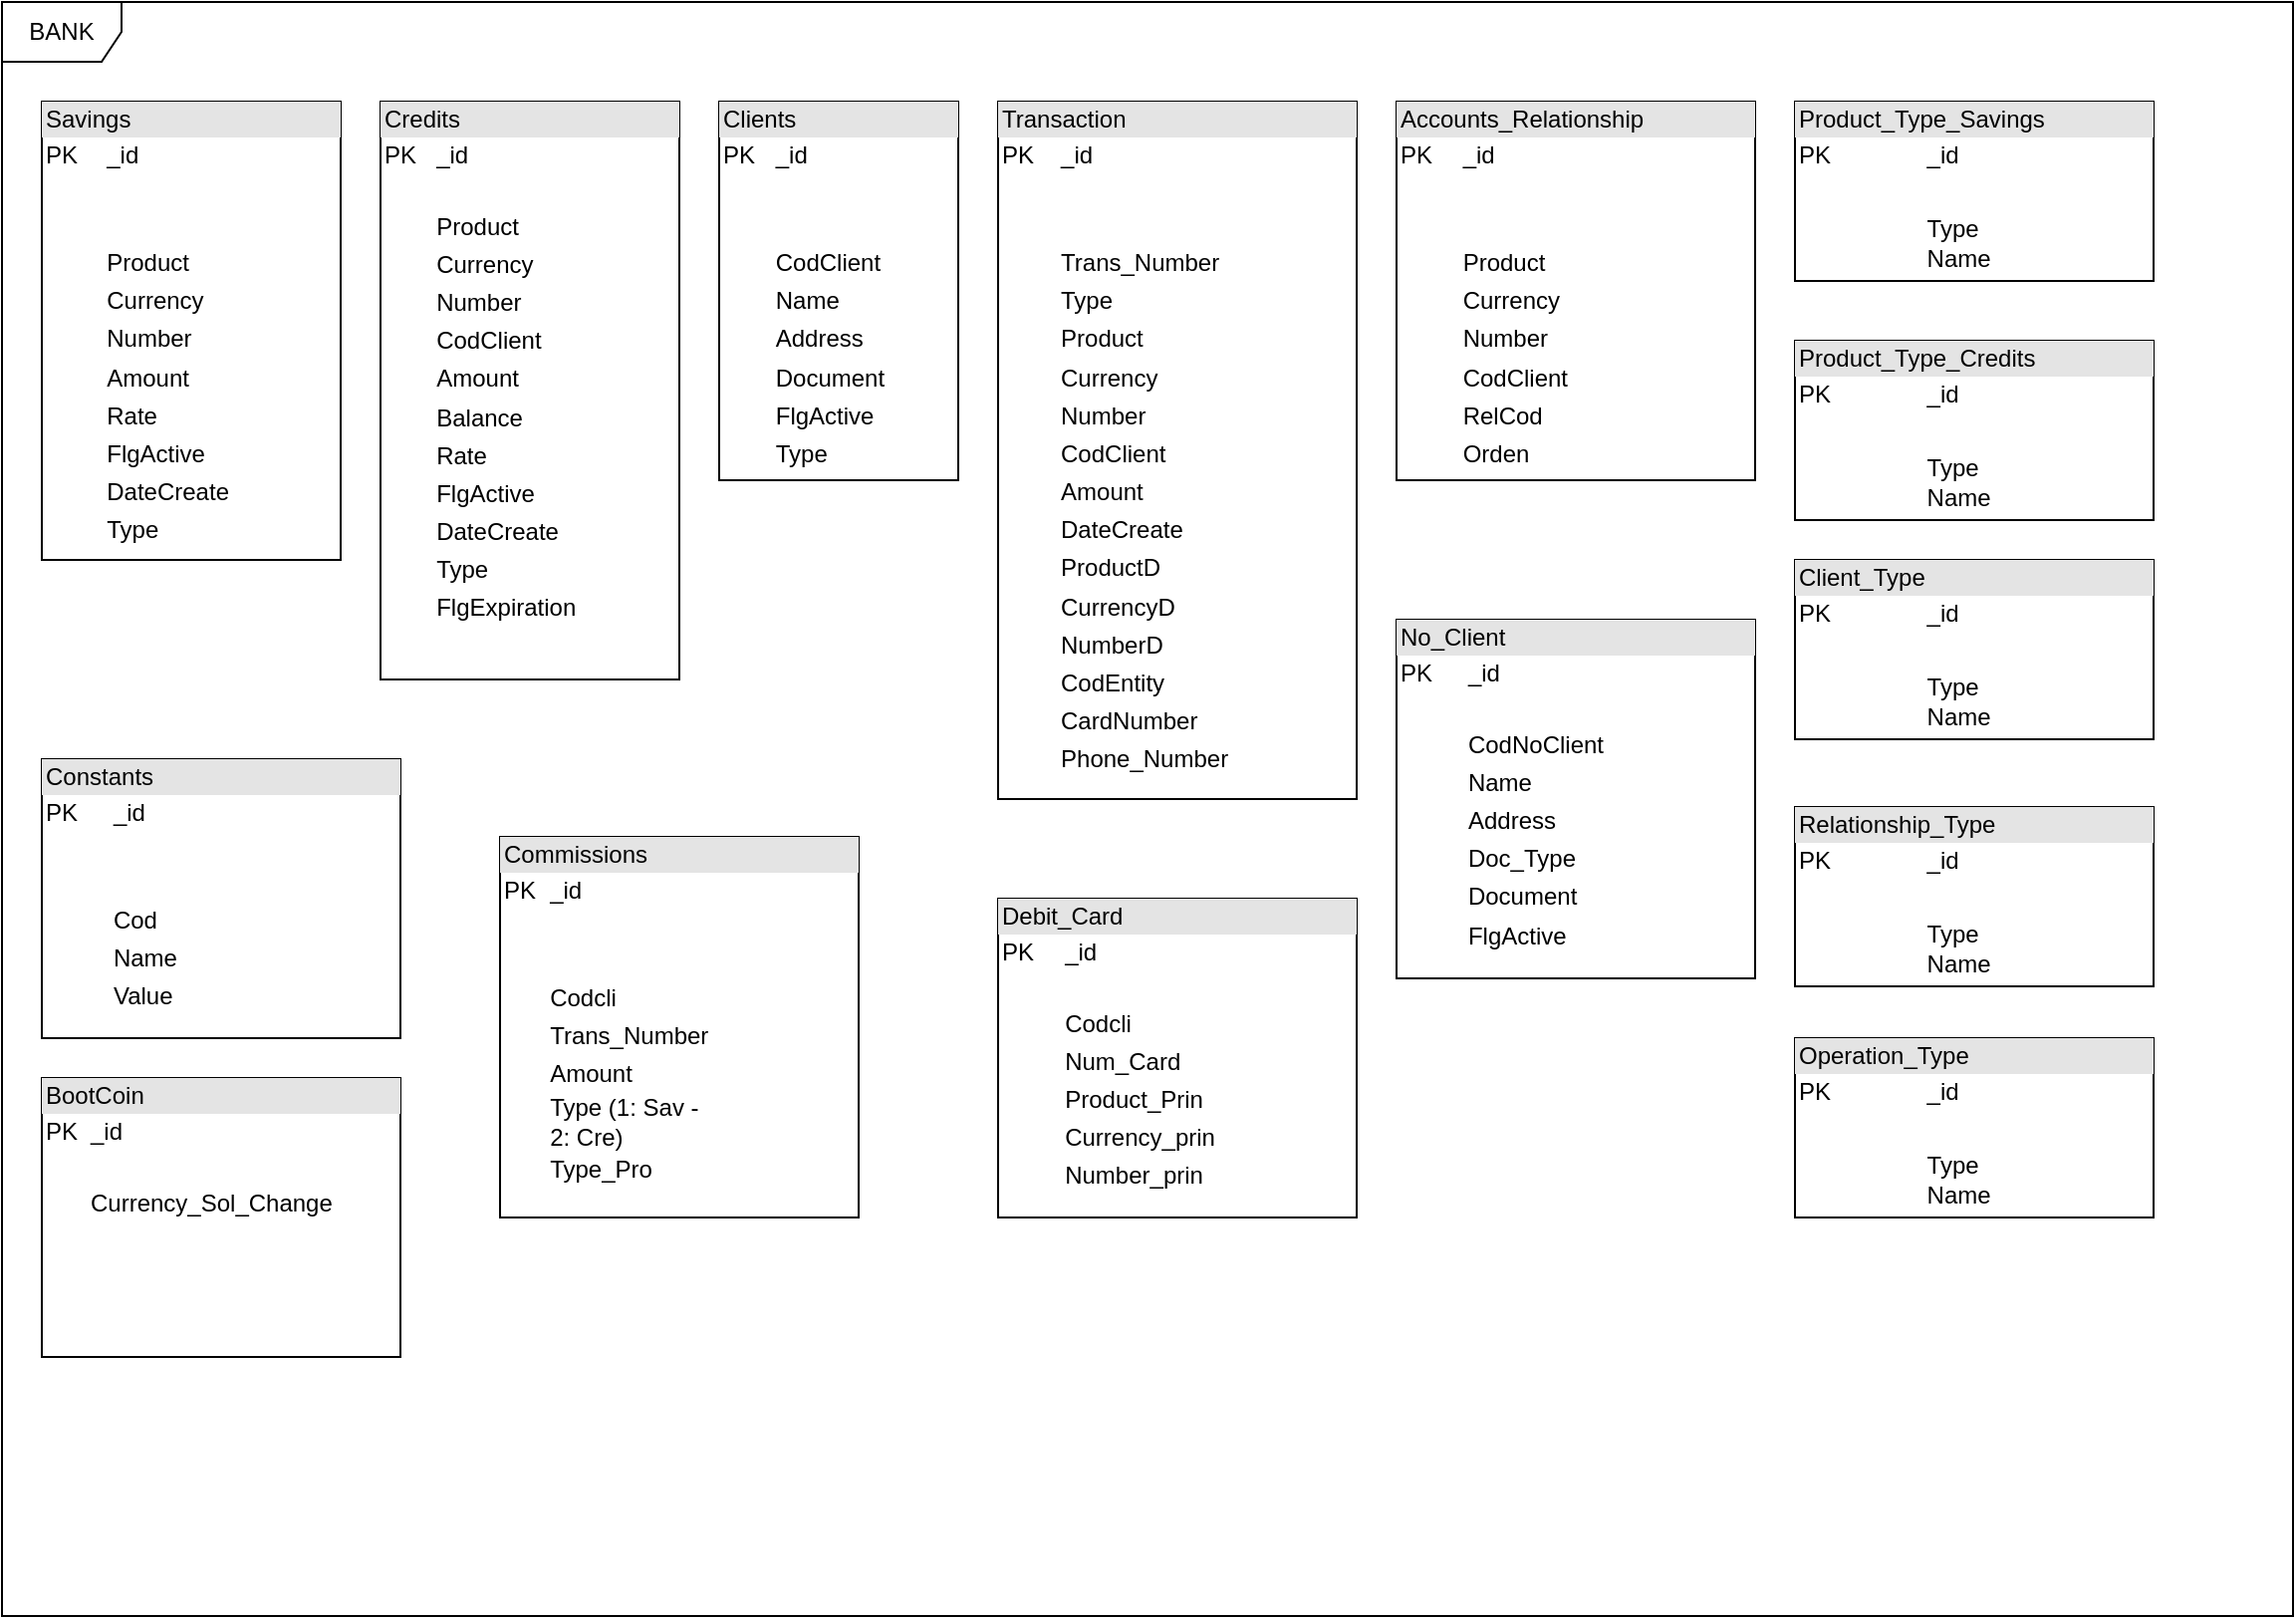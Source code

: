 <mxfile version="20.2.0" type="device"><diagram id="MXFA_0qv1_VHIxPZkJlj" name="Page-1"><mxGraphModel dx="1278" dy="547" grid="1" gridSize="10" guides="1" tooltips="1" connect="1" arrows="1" fold="1" page="1" pageScale="1" pageWidth="1169" pageHeight="827" math="0" shadow="0"><root><mxCell id="0"/><mxCell id="1" parent="0"/><mxCell id="qdt_eq3C3awp7b43roMQ-5" value="BANK" style="shape=umlFrame;whiteSpace=wrap;html=1;" parent="1" vertex="1"><mxGeometry x="10" y="10" width="1150" height="810" as="geometry"/></mxCell><mxCell id="IiqtCSgF3_0TxeY9Gysn-3" value="&lt;div style=&quot;box-sizing:border-box;width:100%;background:#e4e4e4;padding:2px;&quot;&gt;Credits&lt;/div&gt;&lt;table style=&quot;width:100%;font-size:1em;&quot; cellpadding=&quot;2&quot; cellspacing=&quot;0&quot;&gt;&lt;tbody&gt;&lt;tr&gt;&lt;td&gt;PK&lt;/td&gt;&lt;td&gt;_id&lt;/td&gt;&lt;/tr&gt;&lt;tr&gt;&lt;td&gt;&lt;br&gt;&lt;/td&gt;&lt;td&gt;&lt;br&gt;&lt;table width=&quot;91&quot; cellspacing=&quot;0&quot; cellpadding=&quot;0&quot; border=&quot;0&quot;&gt; &lt;colgroup&gt;&lt;col style=&quot;mso-width-source:userset;mso-width-alt:3242;width:68pt&quot; width=&quot;91&quot;&gt;&lt;/colgroup&gt; &lt;tbody&gt;&lt;tr style=&quot;height:14.4pt&quot; height=&quot;19&quot;&gt;  &lt;td style=&quot;height:14.4pt;width:68pt&quot; width=&quot;91&quot; class=&quot;xl65&quot; height=&quot;19&quot;&gt;Product&lt;/td&gt; &lt;/tr&gt; &lt;tr style=&quot;height:14.4pt&quot; height=&quot;19&quot;&gt;  &lt;td style=&quot;height:14.4pt;border-top:none&quot; class=&quot;xl65&quot; height=&quot;19&quot;&gt;Currency&lt;/td&gt; &lt;/tr&gt; &lt;tr style=&quot;height:14.4pt&quot; height=&quot;19&quot;&gt;  &lt;td style=&quot;height:14.4pt;border-top:none&quot; class=&quot;xl65&quot; height=&quot;19&quot;&gt;Number&lt;/td&gt; &lt;/tr&gt; &lt;tr style=&quot;height:14.4pt&quot; height=&quot;19&quot;&gt;  &lt;td style=&quot;height:14.4pt;border-top:none&quot; class=&quot;xl65&quot; height=&quot;19&quot;&gt;CodClient&lt;/td&gt; &lt;/tr&gt; &lt;tr style=&quot;height:14.4pt&quot; height=&quot;19&quot;&gt;  &lt;td style=&quot;height:14.4pt;border-top:none&quot; class=&quot;xl65&quot; height=&quot;19&quot;&gt;Amount&lt;/td&gt; &lt;/tr&gt; &lt;tr style=&quot;height:14.4pt&quot; height=&quot;19&quot;&gt;  &lt;td style=&quot;height:14.4pt;border-top:none&quot; class=&quot;xl65&quot; height=&quot;19&quot;&gt;Balance&lt;/td&gt; &lt;/tr&gt; &lt;tr style=&quot;height:14.4pt&quot; height=&quot;19&quot;&gt;  &lt;td style=&quot;height:14.4pt;border-top:none&quot; class=&quot;xl65&quot; height=&quot;19&quot;&gt;Rate&lt;/td&gt; &lt;/tr&gt; &lt;tr style=&quot;height:14.4pt&quot; height=&quot;19&quot;&gt;  &lt;td style=&quot;height:14.4pt;border-top:none&quot; class=&quot;xl65&quot; height=&quot;19&quot;&gt;FlgActive&lt;/td&gt; &lt;/tr&gt; &lt;tr style=&quot;height:14.4pt&quot; height=&quot;19&quot;&gt;  &lt;td style=&quot;height:14.4pt;border-top:none&quot; class=&quot;xl65&quot; height=&quot;19&quot;&gt;DateCreate&lt;/td&gt; &lt;/tr&gt; &lt;tr style=&quot;height:14.4pt&quot; height=&quot;19&quot;&gt;  &lt;td style=&quot;height:14.4pt;border-top:none&quot; class=&quot;xl65&quot; height=&quot;19&quot;&gt;Type&lt;/td&gt; &lt;/tr&gt; &lt;tr style=&quot;height:14.4pt&quot; height=&quot;19&quot;&gt;  &lt;td style=&quot;height:14.4pt;border-top:none&quot; class=&quot;xl66&quot; height=&quot;19&quot;&gt;FlgExpiration&lt;/td&gt; &lt;/tr&gt;&lt;/tbody&gt;&lt;/table&gt;&lt;/td&gt;&lt;/tr&gt;&lt;/tbody&gt;&lt;/table&gt;" style="verticalAlign=top;align=left;overflow=fill;html=1;" vertex="1" parent="1"><mxGeometry x="200" y="60" width="150" height="290" as="geometry"/></mxCell><mxCell id="IiqtCSgF3_0TxeY9Gysn-4" value="&lt;div style=&quot;box-sizing:border-box;width:100%;background:#e4e4e4;padding:2px;&quot;&gt;Savings&lt;/div&gt;&lt;table style=&quot;width:100%;font-size:1em;&quot; cellpadding=&quot;2&quot; cellspacing=&quot;0&quot;&gt;&lt;tbody&gt;&lt;tr&gt;&lt;td&gt;PK&lt;/td&gt;&lt;td&gt;_id&lt;/td&gt;&lt;/tr&gt;&lt;tr&gt;&lt;td&gt;&lt;br&gt;&lt;/td&gt;&lt;td&gt;&lt;br&gt;&lt;/td&gt;&lt;/tr&gt;&lt;tr&gt;&lt;td&gt;&lt;/td&gt;&lt;td&gt;&lt;br&gt;&lt;table width=&quot;74&quot; cellspacing=&quot;0&quot; cellpadding=&quot;0&quot; border=&quot;0&quot;&gt; &lt;colgroup&gt;&lt;col style=&quot;mso-width-source:userset;mso-width-alt:2645;width:56pt&quot; width=&quot;74&quot;&gt;&lt;/colgroup&gt; &lt;tbody&gt;&lt;tr style=&quot;height:14.4pt&quot; height=&quot;19&quot;&gt;  &lt;td style=&quot;height:14.4pt;width:56pt&quot; width=&quot;74&quot; class=&quot;xl65&quot; height=&quot;19&quot;&gt;Product&lt;/td&gt; &lt;/tr&gt; &lt;tr style=&quot;height:14.4pt&quot; height=&quot;19&quot;&gt;  &lt;td style=&quot;height:14.4pt;border-top:none&quot; class=&quot;xl65&quot; height=&quot;19&quot;&gt;Currency&lt;/td&gt; &lt;/tr&gt; &lt;tr style=&quot;height:14.4pt&quot; height=&quot;19&quot;&gt;  &lt;td style=&quot;height:14.4pt;border-top:none&quot; class=&quot;xl65&quot; height=&quot;19&quot;&gt;Number&lt;/td&gt; &lt;/tr&gt; &lt;tr style=&quot;height:14.4pt&quot; height=&quot;19&quot;&gt;  &lt;td style=&quot;height:14.4pt;border-top:none&quot; class=&quot;xl65&quot; height=&quot;19&quot;&gt;Amount&lt;/td&gt; &lt;/tr&gt; &lt;tr style=&quot;height:14.4pt&quot; height=&quot;19&quot;&gt;  &lt;td style=&quot;height:14.4pt;border-top:none&quot; class=&quot;xl65&quot; height=&quot;19&quot;&gt;Rate&lt;/td&gt; &lt;/tr&gt; &lt;tr style=&quot;height:14.4pt&quot; height=&quot;19&quot;&gt;  &lt;td style=&quot;height:14.4pt;border-top:none&quot; class=&quot;xl65&quot; height=&quot;19&quot;&gt;FlgActive&lt;/td&gt; &lt;/tr&gt; &lt;tr style=&quot;height:14.4pt&quot; height=&quot;19&quot;&gt;  &lt;td style=&quot;height:14.4pt;border-top:none&quot; class=&quot;xl65&quot; height=&quot;19&quot;&gt;DateCreate&lt;/td&gt; &lt;/tr&gt; &lt;tr style=&quot;height:14.4pt&quot; height=&quot;19&quot;&gt;  &lt;td style=&quot;height:14.4pt;border-top:none&quot; class=&quot;xl65&quot; height=&quot;19&quot;&gt;Type&lt;/td&gt; &lt;/tr&gt;&lt;/tbody&gt;&lt;/table&gt;&lt;/td&gt;&lt;/tr&gt;&lt;/tbody&gt;&lt;/table&gt;" style="verticalAlign=top;align=left;overflow=fill;html=1;" vertex="1" parent="1"><mxGeometry x="30" y="60" width="150" height="230" as="geometry"/></mxCell><mxCell id="IiqtCSgF3_0TxeY9Gysn-5" value="&lt;div style=&quot;box-sizing:border-box;width:100%;background:#e4e4e4;padding:2px;&quot;&gt;Clients&lt;br&gt;&lt;/div&gt;&lt;table style=&quot;width:100%;font-size:1em;&quot; cellpadding=&quot;2&quot; cellspacing=&quot;0&quot;&gt;&lt;tbody&gt;&lt;tr&gt;&lt;td&gt;PK&lt;/td&gt;&lt;td&gt;_id&lt;/td&gt;&lt;/tr&gt;&lt;tr&gt;&lt;td&gt;&lt;br&gt;&lt;/td&gt;&lt;td&gt;&lt;/td&gt;&lt;/tr&gt;&lt;tr&gt;&lt;td&gt;&lt;/td&gt;&lt;td&gt;&lt;br&gt;&lt;table width=&quot;67&quot; cellspacing=&quot;0&quot; cellpadding=&quot;0&quot; border=&quot;0&quot;&gt; &lt;colgroup&gt;&lt;col style=&quot;mso-width-source:userset;mso-width-alt:2389;width:50pt&quot; width=&quot;67&quot;&gt;&lt;/colgroup&gt; &lt;tbody&gt;&lt;tr style=&quot;height:14.4pt&quot; height=&quot;19&quot;&gt;  &lt;td style=&quot;height:14.4pt;width:50pt&quot; width=&quot;67&quot; class=&quot;xl65&quot; height=&quot;19&quot;&gt;CodClient&lt;/td&gt; &lt;/tr&gt; &lt;tr style=&quot;height:14.4pt&quot; height=&quot;19&quot;&gt;  &lt;td style=&quot;height:14.4pt;border-top:none&quot; class=&quot;xl65&quot; height=&quot;19&quot;&gt;Name&lt;/td&gt; &lt;/tr&gt; &lt;tr style=&quot;height:14.4pt&quot; height=&quot;19&quot;&gt;  &lt;td style=&quot;height:14.4pt;border-top:none&quot; class=&quot;xl65&quot; height=&quot;19&quot;&gt;Address&lt;/td&gt; &lt;/tr&gt; &lt;tr style=&quot;height:14.4pt&quot; height=&quot;19&quot;&gt;  &lt;td style=&quot;height:14.4pt;border-top:none&quot; class=&quot;xl65&quot; height=&quot;19&quot;&gt;Document&lt;/td&gt; &lt;/tr&gt; &lt;tr style=&quot;height:14.4pt&quot; height=&quot;19&quot;&gt;  &lt;td style=&quot;height:14.4pt;border-top:none&quot; class=&quot;xl65&quot; height=&quot;19&quot;&gt;FlgActive&lt;/td&gt; &lt;/tr&gt; &lt;tr style=&quot;height:14.4pt&quot; height=&quot;19&quot;&gt;  &lt;td style=&quot;height:14.4pt;border-top:none&quot; class=&quot;xl65&quot; height=&quot;19&quot;&gt;Type&lt;/td&gt; &lt;/tr&gt;&lt;/tbody&gt;&lt;/table&gt;&lt;/td&gt;&lt;/tr&gt;&lt;/tbody&gt;&lt;/table&gt;" style="verticalAlign=top;align=left;overflow=fill;html=1;" vertex="1" parent="1"><mxGeometry x="370" y="60" width="120" height="190" as="geometry"/></mxCell><mxCell id="IiqtCSgF3_0TxeY9Gysn-7" value="&lt;div style=&quot;box-sizing:border-box;width:100%;background:#e4e4e4;padding:2px;&quot;&gt;Transaction&lt;/div&gt;&lt;table style=&quot;width:100%;font-size:1em;&quot; cellpadding=&quot;2&quot; cellspacing=&quot;0&quot;&gt;&lt;tbody&gt;&lt;tr&gt;&lt;td&gt;PK&lt;/td&gt;&lt;td&gt;_id&lt;/td&gt;&lt;/tr&gt;&lt;tr&gt;&lt;td&gt;&lt;br&gt;&lt;/td&gt;&lt;td&gt;&lt;br&gt;&lt;/td&gt;&lt;/tr&gt;&lt;tr&gt;&lt;td&gt;&lt;/td&gt;&lt;td&gt;&lt;br&gt;&lt;table width=&quot;98&quot; cellspacing=&quot;0&quot; cellpadding=&quot;0&quot; border=&quot;0&quot;&gt; &lt;colgroup&gt;&lt;col style=&quot;mso-width-source:userset;mso-width-alt:3470;width:73pt&quot; width=&quot;98&quot;&gt;&lt;/colgroup&gt; &lt;tbody&gt;&lt;tr style=&quot;height:14.4pt&quot; height=&quot;19&quot;&gt;  &lt;td style=&quot;height:14.4pt;width:73pt&quot; width=&quot;98&quot; class=&quot;xl65&quot; height=&quot;19&quot;&gt;Trans_Number&lt;/td&gt; &lt;/tr&gt; &lt;tr style=&quot;height:14.4pt&quot; height=&quot;19&quot;&gt;  &lt;td style=&quot;height:14.4pt;border-top:none&quot; class=&quot;xl65&quot; height=&quot;19&quot;&gt;Type&lt;/td&gt; &lt;/tr&gt; &lt;tr style=&quot;height:14.4pt&quot; height=&quot;19&quot;&gt;  &lt;td style=&quot;height:14.4pt;border-top:none&quot; class=&quot;xl65&quot; height=&quot;19&quot;&gt;Product&lt;/td&gt; &lt;/tr&gt; &lt;tr style=&quot;height:14.4pt&quot; height=&quot;19&quot;&gt;  &lt;td style=&quot;height:14.4pt;border-top:none&quot; class=&quot;xl65&quot; height=&quot;19&quot;&gt;Currency&lt;/td&gt; &lt;/tr&gt; &lt;tr style=&quot;height:14.4pt&quot; height=&quot;19&quot;&gt;  &lt;td style=&quot;height:14.4pt;border-top:none&quot; class=&quot;xl65&quot; height=&quot;19&quot;&gt;Number&lt;/td&gt; &lt;/tr&gt; &lt;tr style=&quot;height:14.4pt&quot; height=&quot;19&quot;&gt;  &lt;td style=&quot;height:14.4pt;border-top:none&quot; class=&quot;xl65&quot; height=&quot;19&quot;&gt;CodClient&lt;/td&gt; &lt;/tr&gt; &lt;tr style=&quot;height:14.4pt&quot; height=&quot;19&quot;&gt;  &lt;td style=&quot;height:14.4pt;border-top:none&quot; class=&quot;xl65&quot; height=&quot;19&quot;&gt;Amount&lt;/td&gt; &lt;/tr&gt; &lt;tr style=&quot;height:14.4pt&quot; height=&quot;19&quot;&gt;  &lt;td style=&quot;height:14.4pt;border-top:none&quot; class=&quot;xl65&quot; height=&quot;19&quot;&gt;DateCreate&lt;/td&gt; &lt;/tr&gt; &lt;tr style=&quot;height:14.4pt&quot; height=&quot;19&quot;&gt;  &lt;td style=&quot;height:14.4pt;border-top:none&quot; class=&quot;xl65&quot; height=&quot;19&quot;&gt;ProductD&lt;/td&gt; &lt;/tr&gt; &lt;tr style=&quot;height:14.4pt&quot; height=&quot;19&quot;&gt;  &lt;td style=&quot;height:14.4pt;border-top:none&quot; class=&quot;xl65&quot; height=&quot;19&quot;&gt;CurrencyD&lt;/td&gt; &lt;/tr&gt; &lt;tr style=&quot;height:14.4pt&quot; height=&quot;19&quot;&gt;  &lt;td style=&quot;height:14.4pt;border-top:none&quot; class=&quot;xl65&quot; height=&quot;19&quot;&gt;NumberD&lt;/td&gt; &lt;/tr&gt; &lt;tr style=&quot;height:14.4pt&quot; height=&quot;19&quot;&gt;  &lt;td style=&quot;height:14.4pt;border-top:none&quot; class=&quot;xl65&quot; height=&quot;19&quot;&gt;CodEntity&lt;/td&gt; &lt;/tr&gt; &lt;tr style=&quot;height:14.4pt&quot; height=&quot;19&quot;&gt;  &lt;td style=&quot;height:14.4pt;border-top:none&quot; class=&quot;xl66&quot; height=&quot;19&quot;&gt;CardNumber&lt;/td&gt; &lt;/tr&gt; &lt;tr style=&quot;height:14.4pt&quot; height=&quot;19&quot;&gt;  &lt;td style=&quot;height:14.4pt;border-top:none&quot; class=&quot;xl65&quot; height=&quot;19&quot;&gt;Phone_Number&lt;/td&gt; &lt;/tr&gt;&lt;/tbody&gt;&lt;/table&gt;&lt;/td&gt;&lt;/tr&gt;&lt;/tbody&gt;&lt;/table&gt;" style="verticalAlign=top;align=left;overflow=fill;html=1;" vertex="1" parent="1"><mxGeometry x="510" y="60" width="180" height="350" as="geometry"/></mxCell><mxCell id="IiqtCSgF3_0TxeY9Gysn-8" value="&lt;div style=&quot;box-sizing:border-box;width:100%;background:#e4e4e4;padding:2px;&quot;&gt;Accounts_Relationship&lt;/div&gt;&lt;table style=&quot;width:100%;font-size:1em;&quot; cellpadding=&quot;2&quot; cellspacing=&quot;0&quot;&gt;&lt;tbody&gt;&lt;tr&gt;&lt;td&gt;PK&lt;/td&gt;&lt;td&gt;_id&lt;/td&gt;&lt;/tr&gt;&lt;tr&gt;&lt;td&gt;&lt;br&gt;&lt;/td&gt;&lt;td&gt;&lt;br&gt;&lt;/td&gt;&lt;/tr&gt;&lt;tr&gt;&lt;td&gt;&lt;/td&gt;&lt;td&gt;&lt;br&gt;&lt;table width=&quot;91&quot; cellspacing=&quot;0&quot; cellpadding=&quot;0&quot; border=&quot;0&quot;&gt; &lt;colgroup&gt;&lt;col style=&quot;mso-width-source:userset;mso-width-alt:3242;width:68pt&quot; width=&quot;91&quot;&gt;&lt;/colgroup&gt; &lt;tbody&gt;&lt;tr style=&quot;height:14.4pt&quot; height=&quot;19&quot;&gt;  &lt;td style=&quot;height:14.4pt;width:68pt&quot; width=&quot;91&quot; class=&quot;xl65&quot; height=&quot;19&quot;&gt;Product&lt;/td&gt; &lt;/tr&gt; &lt;tr style=&quot;height:14.4pt&quot; height=&quot;19&quot;&gt;  &lt;td style=&quot;height:14.4pt;border-top:none&quot; class=&quot;xl65&quot; height=&quot;19&quot;&gt;Currency&lt;/td&gt; &lt;/tr&gt; &lt;tr style=&quot;height:14.4pt&quot; height=&quot;19&quot;&gt;  &lt;td style=&quot;height:14.4pt;border-top:none&quot; class=&quot;xl65&quot; height=&quot;19&quot;&gt;Number&lt;/td&gt; &lt;/tr&gt; &lt;tr style=&quot;height:14.4pt&quot; height=&quot;19&quot;&gt;  &lt;td style=&quot;height:14.4pt;border-top:none&quot; class=&quot;xl65&quot; height=&quot;19&quot;&gt;CodClient&lt;/td&gt; &lt;/tr&gt; &lt;tr style=&quot;height:14.4pt&quot; height=&quot;19&quot;&gt;  &lt;td style=&quot;height:14.4pt;border-top:none&quot; class=&quot;xl65&quot; height=&quot;19&quot;&gt;RelCod&lt;/td&gt; &lt;/tr&gt; &lt;tr style=&quot;height:14.4pt&quot; height=&quot;19&quot;&gt;  &lt;td style=&quot;height:14.4pt;border-top:none&quot; class=&quot;xl65&quot; height=&quot;19&quot;&gt;Orden&lt;/td&gt; &lt;/tr&gt;&lt;/tbody&gt;&lt;/table&gt;&lt;/td&gt;&lt;/tr&gt;&lt;/tbody&gt;&lt;/table&gt;" style="verticalAlign=top;align=left;overflow=fill;html=1;" vertex="1" parent="1"><mxGeometry x="710" y="60" width="180" height="190" as="geometry"/></mxCell><mxCell id="IiqtCSgF3_0TxeY9Gysn-9" value="&lt;div style=&quot;box-sizing:border-box;width:100%;background:#e4e4e4;padding:2px;&quot;&gt;Product_Type_Savings&lt;br&gt;&lt;/div&gt;&lt;table style=&quot;width:100%;font-size:1em;&quot; cellpadding=&quot;2&quot; cellspacing=&quot;0&quot;&gt;&lt;tbody&gt;&lt;tr&gt;&lt;td&gt;PK&lt;/td&gt;&lt;td&gt;_id&lt;/td&gt;&lt;/tr&gt;&lt;tr&gt;&lt;td&gt;&lt;br&gt;&lt;/td&gt;&lt;td&gt;&lt;br&gt;&lt;/td&gt;&lt;/tr&gt;&lt;tr&gt;&lt;td&gt;&lt;/td&gt;&lt;td&gt;Type&lt;br&gt;Name&lt;/td&gt;&lt;/tr&gt;&lt;/tbody&gt;&lt;/table&gt;" style="verticalAlign=top;align=left;overflow=fill;html=1;" vertex="1" parent="1"><mxGeometry x="910" y="60" width="180" height="90" as="geometry"/></mxCell><mxCell id="IiqtCSgF3_0TxeY9Gysn-10" value="&lt;div style=&quot;box-sizing:border-box;width:100%;background:#e4e4e4;padding:2px;&quot;&gt;Product_Type_Credits&lt;br&gt;&lt;/div&gt;&lt;table style=&quot;width:100%;font-size:1em;&quot; cellpadding=&quot;2&quot; cellspacing=&quot;0&quot;&gt;&lt;tbody&gt;&lt;tr&gt;&lt;td&gt;PK&lt;/td&gt;&lt;td&gt;_id&lt;/td&gt;&lt;/tr&gt;&lt;tr&gt;&lt;td&gt;&lt;br&gt;&lt;/td&gt;&lt;td&gt;&lt;br&gt;&lt;/td&gt;&lt;/tr&gt;&lt;tr&gt;&lt;td&gt;&lt;/td&gt;&lt;td&gt;Type&lt;br&gt;Name&lt;/td&gt;&lt;/tr&gt;&lt;/tbody&gt;&lt;/table&gt;" style="verticalAlign=top;align=left;overflow=fill;html=1;" vertex="1" parent="1"><mxGeometry x="910" y="180" width="180" height="90" as="geometry"/></mxCell><mxCell id="IiqtCSgF3_0TxeY9Gysn-11" value="&lt;div style=&quot;box-sizing:border-box;width:100%;background:#e4e4e4;padding:2px;&quot;&gt;Client_Type&lt;br&gt;&lt;/div&gt;&lt;table style=&quot;width:100%;font-size:1em;&quot; cellpadding=&quot;2&quot; cellspacing=&quot;0&quot;&gt;&lt;tbody&gt;&lt;tr&gt;&lt;td&gt;PK&lt;/td&gt;&lt;td&gt;_id&lt;/td&gt;&lt;/tr&gt;&lt;tr&gt;&lt;td&gt;&lt;br&gt;&lt;/td&gt;&lt;td&gt;&lt;br&gt;&lt;/td&gt;&lt;/tr&gt;&lt;tr&gt;&lt;td&gt;&lt;/td&gt;&lt;td&gt;Type&lt;br&gt;Name&lt;/td&gt;&lt;/tr&gt;&lt;/tbody&gt;&lt;/table&gt;" style="verticalAlign=top;align=left;overflow=fill;html=1;" vertex="1" parent="1"><mxGeometry x="910" y="290" width="180" height="90" as="geometry"/></mxCell><mxCell id="IiqtCSgF3_0TxeY9Gysn-12" value="&lt;div style=&quot;box-sizing:border-box;width:100%;background:#e4e4e4;padding:2px;&quot;&gt;Relationship_Type&lt;br&gt;&lt;/div&gt;&lt;table style=&quot;width:100%;font-size:1em;&quot; cellpadding=&quot;2&quot; cellspacing=&quot;0&quot;&gt;&lt;tbody&gt;&lt;tr&gt;&lt;td&gt;PK&lt;/td&gt;&lt;td&gt;_id&lt;/td&gt;&lt;/tr&gt;&lt;tr&gt;&lt;td&gt;&lt;br&gt;&lt;/td&gt;&lt;td&gt;&lt;br&gt;&lt;/td&gt;&lt;/tr&gt;&lt;tr&gt;&lt;td&gt;&lt;/td&gt;&lt;td&gt;Type&lt;br&gt;Name&lt;/td&gt;&lt;/tr&gt;&lt;/tbody&gt;&lt;/table&gt;" style="verticalAlign=top;align=left;overflow=fill;html=1;" vertex="1" parent="1"><mxGeometry x="910" y="414" width="180" height="90" as="geometry"/></mxCell><mxCell id="IiqtCSgF3_0TxeY9Gysn-13" value="&lt;div style=&quot;box-sizing:border-box;width:100%;background:#e4e4e4;padding:2px;&quot;&gt;Operation_Type&lt;br&gt;&lt;/div&gt;&lt;table style=&quot;width:100%;font-size:1em;&quot; cellpadding=&quot;2&quot; cellspacing=&quot;0&quot;&gt;&lt;tbody&gt;&lt;tr&gt;&lt;td&gt;PK&lt;/td&gt;&lt;td&gt;_id&lt;/td&gt;&lt;/tr&gt;&lt;tr&gt;&lt;td&gt;&lt;br&gt;&lt;/td&gt;&lt;td&gt;&lt;br&gt;&lt;/td&gt;&lt;/tr&gt;&lt;tr&gt;&lt;td&gt;&lt;/td&gt;&lt;td&gt;Type&lt;br&gt;Name&lt;/td&gt;&lt;/tr&gt;&lt;/tbody&gt;&lt;/table&gt;" style="verticalAlign=top;align=left;overflow=fill;html=1;" vertex="1" parent="1"><mxGeometry x="910" y="530" width="180" height="90" as="geometry"/></mxCell><mxCell id="IiqtCSgF3_0TxeY9Gysn-14" value="&lt;div style=&quot;box-sizing:border-box;width:100%;background:#e4e4e4;padding:2px;&quot;&gt;Constants&lt;br&gt;&lt;/div&gt;&lt;table style=&quot;width:100%;font-size:1em;&quot; cellpadding=&quot;2&quot; cellspacing=&quot;0&quot;&gt;&lt;tbody&gt;&lt;tr&gt;&lt;td&gt;PK&lt;/td&gt;&lt;td&gt;_id&lt;/td&gt;&lt;/tr&gt;&lt;tr&gt;&lt;td&gt;&lt;br&gt;&lt;/td&gt;&lt;td&gt;&lt;br&gt;&lt;/td&gt;&lt;/tr&gt;&lt;tr&gt;&lt;td&gt;&lt;/td&gt;&lt;td&gt;&lt;br&gt;&lt;table width=&quot;82&quot; cellspacing=&quot;0&quot; cellpadding=&quot;0&quot; border=&quot;0&quot;&gt; &lt;colgroup&gt;&lt;col style=&quot;width:62pt&quot; width=&quot;82&quot;&gt;&lt;/colgroup&gt; &lt;tbody&gt;&lt;tr style=&quot;height:14.4pt&quot; height=&quot;19&quot;&gt;  &lt;td style=&quot;height:14.4pt;width:62pt&quot; width=&quot;82&quot; class=&quot;xl65&quot; height=&quot;19&quot;&gt;Cod&lt;/td&gt; &lt;/tr&gt; &lt;tr style=&quot;height:14.4pt&quot; height=&quot;19&quot;&gt;  &lt;td style=&quot;height:14.4pt;border-top:none&quot; class=&quot;xl65&quot; height=&quot;19&quot;&gt;Name&lt;/td&gt; &lt;/tr&gt; &lt;tr style=&quot;height:14.4pt&quot; height=&quot;19&quot;&gt;  &lt;td style=&quot;height:14.4pt;border-top:none&quot; class=&quot;xl65&quot; height=&quot;19&quot;&gt;Value&lt;/td&gt; &lt;/tr&gt;&lt;/tbody&gt;&lt;/table&gt;&lt;/td&gt;&lt;/tr&gt;&lt;/tbody&gt;&lt;/table&gt;" style="verticalAlign=top;align=left;overflow=fill;html=1;" vertex="1" parent="1"><mxGeometry x="30" y="390" width="180" height="140" as="geometry"/></mxCell><mxCell id="IiqtCSgF3_0TxeY9Gysn-15" value="&lt;div style=&quot;box-sizing:border-box;width:100%;background:#e4e4e4;padding:2px;&quot;&gt;Commissions&lt;br&gt;&lt;/div&gt;&lt;table style=&quot;width:100%;font-size:1em;&quot; cellpadding=&quot;2&quot; cellspacing=&quot;0&quot;&gt;&lt;tbody&gt;&lt;tr&gt;&lt;td&gt;PK&lt;/td&gt;&lt;td&gt;_id&lt;/td&gt;&lt;/tr&gt;&lt;tr&gt;&lt;td&gt;&lt;br&gt;&lt;/td&gt;&lt;td&gt;&lt;br&gt;&lt;/td&gt;&lt;/tr&gt;&lt;tr&gt;&lt;td&gt;&lt;/td&gt;&lt;td&gt;&lt;br&gt;&lt;table width=&quot;132&quot; cellspacing=&quot;0&quot; cellpadding=&quot;0&quot; border=&quot;0&quot;&gt; &lt;colgroup&gt;&lt;col style=&quot;mso-width-source:userset;mso-width-alt:4693;width:99pt&quot; width=&quot;132&quot;&gt;&lt;/colgroup&gt; &lt;tbody&gt;&lt;tr style=&quot;height:14.4pt&quot; height=&quot;19&quot;&gt;  &lt;td style=&quot;height:14.4pt;width:99pt&quot; width=&quot;132&quot; class=&quot;xl65&quot; height=&quot;19&quot;&gt;Codcli&lt;/td&gt; &lt;/tr&gt; &lt;tr style=&quot;height:14.4pt&quot; height=&quot;19&quot;&gt;  &lt;td style=&quot;height:14.4pt;border-top:none&quot; class=&quot;xl65&quot; height=&quot;19&quot;&gt;Trans_Number&lt;/td&gt; &lt;/tr&gt; &lt;tr style=&quot;height:14.4pt&quot; height=&quot;19&quot;&gt;  &lt;td style=&quot;height:14.4pt;border-top:none&quot; class=&quot;xl65&quot; height=&quot;19&quot;&gt;Amount&lt;/td&gt; &lt;/tr&gt; &lt;tr style=&quot;height:14.4pt&quot; height=&quot;19&quot;&gt;  &lt;td style=&quot;height:14.4pt;border-top:none&quot; class=&quot;xl65&quot; height=&quot;19&quot;&gt;Type (1: Sav -&lt;br&gt;  2: Cre)&lt;/td&gt; &lt;/tr&gt; &lt;tr style=&quot;height:14.4pt&quot; height=&quot;19&quot;&gt;  &lt;td style=&quot;height:14.4pt;border-top:none&quot; class=&quot;xl65&quot; height=&quot;19&quot;&gt;Type_Pro&lt;/td&gt; &lt;/tr&gt;&lt;/tbody&gt;&lt;/table&gt;&lt;/td&gt;&lt;/tr&gt;&lt;/tbody&gt;&lt;/table&gt;" style="verticalAlign=top;align=left;overflow=fill;html=1;" vertex="1" parent="1"><mxGeometry x="260" y="429" width="180" height="191" as="geometry"/></mxCell><mxCell id="IiqtCSgF3_0TxeY9Gysn-16" value="&lt;div style=&quot;box-sizing:border-box;width:100%;background:#e4e4e4;padding:2px;&quot;&gt;Debit_Card&lt;br&gt;&lt;/div&gt;&lt;table style=&quot;width:100%;font-size:1em;&quot; cellpadding=&quot;2&quot; cellspacing=&quot;0&quot;&gt;&lt;tbody&gt;&lt;tr&gt;&lt;td&gt;PK&lt;/td&gt;&lt;td&gt;_id&lt;/td&gt;&lt;/tr&gt;&lt;tr&gt;&lt;td&gt;&lt;br&gt;&lt;/td&gt;&lt;td&gt;&lt;br&gt;&lt;table width=&quot;90&quot; cellspacing=&quot;0&quot; cellpadding=&quot;0&quot; border=&quot;0&quot;&gt; &lt;colgroup&gt;&lt;col style=&quot;mso-width-source:userset;mso-width-alt:3185;width:67pt&quot; width=&quot;90&quot;&gt;&lt;/colgroup&gt; &lt;tbody&gt;&lt;tr style=&quot;height:14.4pt&quot; height=&quot;19&quot;&gt;  &lt;td style=&quot;height:14.4pt;width:67pt&quot; width=&quot;90&quot; class=&quot;xl65&quot; height=&quot;19&quot;&gt;Codcli&lt;/td&gt; &lt;/tr&gt; &lt;tr style=&quot;height:14.4pt&quot; height=&quot;19&quot;&gt;  &lt;td style=&quot;height:14.4pt;border-top:none&quot; class=&quot;xl65&quot; height=&quot;19&quot;&gt;Num_Card&lt;/td&gt; &lt;/tr&gt; &lt;tr style=&quot;height:14.4pt&quot; height=&quot;19&quot;&gt;  &lt;td style=&quot;height:14.4pt;border-top:none&quot; class=&quot;xl65&quot; height=&quot;19&quot;&gt;Product_Prin&lt;/td&gt; &lt;/tr&gt; &lt;tr style=&quot;height:14.4pt&quot; height=&quot;19&quot;&gt;  &lt;td style=&quot;height:14.4pt;border-top:none&quot; class=&quot;xl65&quot; height=&quot;19&quot;&gt;Currency_prin&lt;/td&gt; &lt;/tr&gt; &lt;tr style=&quot;height:14.4pt&quot; height=&quot;19&quot;&gt;  &lt;td style=&quot;height:14.4pt;border-top:none&quot; class=&quot;xl65&quot; height=&quot;19&quot;&gt;Number_prin&lt;/td&gt; &lt;/tr&gt;&lt;/tbody&gt;&lt;/table&gt;&lt;/td&gt;&lt;/tr&gt;&lt;tr&gt;&lt;td&gt;&lt;/td&gt;&lt;td&gt;&lt;br&gt;&lt;/td&gt;&lt;/tr&gt;&lt;/tbody&gt;&lt;/table&gt;" style="verticalAlign=top;align=left;overflow=fill;html=1;" vertex="1" parent="1"><mxGeometry x="510" y="460" width="180" height="160" as="geometry"/></mxCell><mxCell id="IiqtCSgF3_0TxeY9Gysn-17" value="&lt;div style=&quot;box-sizing:border-box;width:100%;background:#e4e4e4;padding:2px;&quot;&gt;No_Client&lt;br&gt;&lt;/div&gt;&lt;table style=&quot;width:100%;font-size:1em;&quot; cellpadding=&quot;2&quot; cellspacing=&quot;0&quot;&gt;&lt;tbody&gt;&lt;tr&gt;&lt;td&gt;PK&lt;/td&gt;&lt;td&gt;_id&lt;/td&gt;&lt;/tr&gt;&lt;tr&gt;&lt;td&gt;&lt;br&gt;&lt;/td&gt;&lt;td&gt;&lt;br&gt;&lt;table width=&quot;82&quot; cellspacing=&quot;0&quot; cellpadding=&quot;0&quot; border=&quot;0&quot;&gt; &lt;colgroup&gt;&lt;col style=&quot;width:62pt&quot; width=&quot;82&quot;&gt;&lt;/colgroup&gt; &lt;tbody&gt;&lt;tr style=&quot;height:14.4pt&quot; height=&quot;19&quot;&gt;  &lt;td style=&quot;height:14.4pt;width:62pt&quot; width=&quot;82&quot; class=&quot;xl65&quot; height=&quot;19&quot;&gt;CodNoClient&lt;/td&gt; &lt;/tr&gt; &lt;tr style=&quot;height:14.4pt&quot; height=&quot;19&quot;&gt;  &lt;td style=&quot;height:14.4pt;border-top:none&quot; class=&quot;xl65&quot; height=&quot;19&quot;&gt;Name&lt;/td&gt; &lt;/tr&gt; &lt;tr style=&quot;height:14.4pt&quot; height=&quot;19&quot;&gt;  &lt;td style=&quot;height:14.4pt;border-top:none&quot; class=&quot;xl65&quot; height=&quot;19&quot;&gt;Address&lt;/td&gt; &lt;/tr&gt; &lt;tr style=&quot;height:14.4pt&quot; height=&quot;19&quot;&gt;  &lt;td style=&quot;height:14.4pt;border-top:none&quot; class=&quot;xl65&quot; height=&quot;19&quot;&gt;Doc_Type&lt;/td&gt; &lt;/tr&gt; &lt;tr style=&quot;height:14.4pt&quot; height=&quot;19&quot;&gt;  &lt;td style=&quot;height:14.4pt;border-top:none&quot; class=&quot;xl65&quot; height=&quot;19&quot;&gt;Document&lt;/td&gt; &lt;/tr&gt; &lt;tr style=&quot;height:14.4pt&quot; height=&quot;19&quot;&gt;  &lt;td style=&quot;height:14.4pt;border-top:none&quot; class=&quot;xl65&quot; height=&quot;19&quot;&gt;FlgActive&lt;/td&gt; &lt;/tr&gt;&lt;/tbody&gt;&lt;/table&gt;&lt;/td&gt;&lt;/tr&gt;&lt;tr&gt;&lt;td&gt;&lt;/td&gt;&lt;td&gt;&lt;br&gt;&lt;/td&gt;&lt;/tr&gt;&lt;/tbody&gt;&lt;/table&gt;" style="verticalAlign=top;align=left;overflow=fill;html=1;" vertex="1" parent="1"><mxGeometry x="710" y="320" width="180" height="180" as="geometry"/></mxCell><mxCell id="IiqtCSgF3_0TxeY9Gysn-18" value="&lt;div style=&quot;box-sizing:border-box;width:100%;background:#e4e4e4;padding:2px;&quot;&gt;BootCoin&lt;br&gt;&lt;/div&gt;&lt;table style=&quot;width:100%;font-size:1em;&quot; cellpadding=&quot;2&quot; cellspacing=&quot;0&quot;&gt;&lt;tbody&gt;&lt;tr&gt;&lt;td&gt;PK&lt;/td&gt;&lt;td&gt;_id&lt;/td&gt;&lt;/tr&gt;&lt;tr&gt;&lt;td&gt;&lt;br&gt;&lt;/td&gt;&lt;td&gt;&lt;table style=&quot;border-collapse:&lt;br/&gt; collapse;width:102pt&quot; width=&quot;136&quot; cellspacing=&quot;0&quot; cellpadding=&quot;0&quot; border=&quot;0&quot;&gt;&lt;tbody&gt;&lt;tr style=&quot;height:14.4pt&quot; height=&quot;19&quot;&gt;&lt;br/&gt;  &lt;td style=&quot;height:14.4pt;width:102pt&quot; width=&quot;136&quot; class=&quot;xl65&quot; height=&quot;19&quot;&gt;Currency_Sol_Change&lt;/td&gt;&lt;/tr&gt;&lt;/tbody&gt;&lt;/table&gt;&lt;/td&gt;&lt;/tr&gt;&lt;/tbody&gt;&lt;/table&gt;" style="verticalAlign=top;align=left;overflow=fill;html=1;" vertex="1" parent="1"><mxGeometry x="30" y="550" width="180" height="140" as="geometry"/></mxCell></root></mxGraphModel></diagram></mxfile>